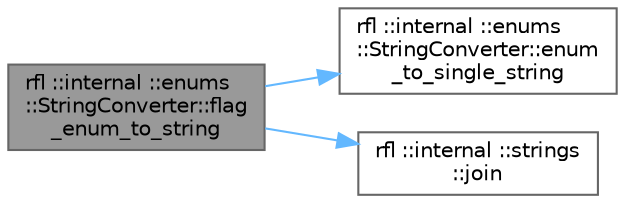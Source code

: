 digraph "rfl ::internal ::enums::StringConverter::flag_enum_to_string"
{
 // LATEX_PDF_SIZE
  bgcolor="transparent";
  edge [fontname=Helvetica,fontsize=10,labelfontname=Helvetica,labelfontsize=10];
  node [fontname=Helvetica,fontsize=10,shape=box,height=0.2,width=0.4];
  rankdir="LR";
  Node1 [id="Node000001",label="rfl ::internal ::enums\l::StringConverter::flag\l_enum_to_string",height=0.2,width=0.4,color="gray40", fillcolor="grey60", style="filled", fontcolor="black",tooltip="Iterates through the enum bit by bit and matches it against the flags."];
  Node1 -> Node2 [id="edge1_Node000001_Node000002",color="steelblue1",style="solid",tooltip=" "];
  Node2 [id="Node000002",label="rfl ::internal ::enums\l::StringConverter::enum\l_to_single_string",height=0.2,width=0.4,color="grey40", fillcolor="white", style="filled",URL="$classrfl_01_1_1internal_01_1_1enums_1_1_string_converter.html#af95eadc8c8bab430e88b17d987a7ed7d",tooltip=" "];
  Node1 -> Node3 [id="edge2_Node000001_Node000003",color="steelblue1",style="solid",tooltip=" "];
  Node3 [id="Node000003",label="rfl ::internal ::strings\l::join",height=0.2,width=0.4,color="grey40", fillcolor="white", style="filled",URL="$namespacerfl_01_1_1internal_01_1_1strings.html#a7999dd70dfd84277ca4f388f16462680",tooltip=" "];
}
